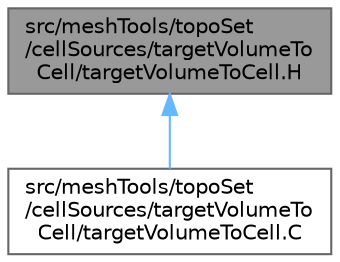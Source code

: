digraph "src/meshTools/topoSet/cellSources/targetVolumeToCell/targetVolumeToCell.H"
{
 // LATEX_PDF_SIZE
  bgcolor="transparent";
  edge [fontname=Helvetica,fontsize=10,labelfontname=Helvetica,labelfontsize=10];
  node [fontname=Helvetica,fontsize=10,shape=box,height=0.2,width=0.4];
  Node1 [id="Node000001",label="src/meshTools/topoSet\l/cellSources/targetVolumeTo\lCell/targetVolumeToCell.H",height=0.2,width=0.4,color="gray40", fillcolor="grey60", style="filled", fontcolor="black",tooltip=" "];
  Node1 -> Node2 [id="edge1_Node000001_Node000002",dir="back",color="steelblue1",style="solid",tooltip=" "];
  Node2 [id="Node000002",label="src/meshTools/topoSet\l/cellSources/targetVolumeTo\lCell/targetVolumeToCell.C",height=0.2,width=0.4,color="grey40", fillcolor="white", style="filled",URL="$targetVolumeToCell_8C.html",tooltip=" "];
}
